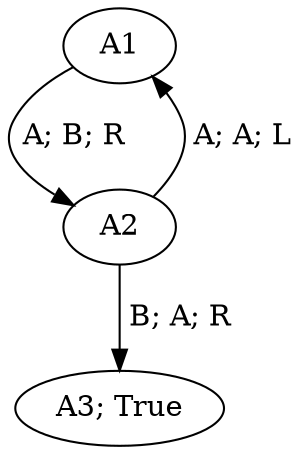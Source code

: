digraph {
    A1 -> A2 [ label = " A; B; R      " ];
    A2 -> "A3; True" [ label = " B; A; R" ];
    A2 -> A1 [ label = " A; A; L" ];
}


